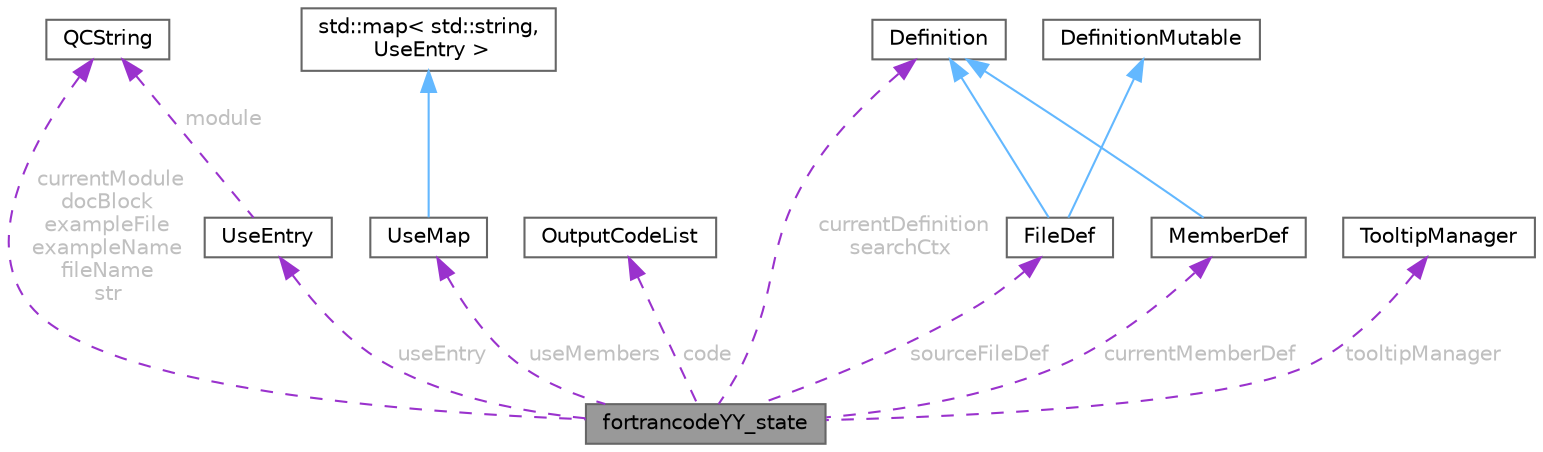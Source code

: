 digraph "fortrancodeYY_state"
{
 // INTERACTIVE_SVG=YES
 // LATEX_PDF_SIZE
  bgcolor="transparent";
  edge [fontname=Helvetica,fontsize=10,labelfontname=Helvetica,labelfontsize=10];
  node [fontname=Helvetica,fontsize=10,shape=box,height=0.2,width=0.4];
  Node1 [label="fortrancodeYY_state",height=0.2,width=0.4,color="gray40", fillcolor="grey60", style="filled", fontcolor="black",tooltip=" "];
  Node2 -> Node1 [dir="back",color="darkorchid3",style="dashed",label=" currentModule\ndocBlock\nexampleFile\nexampleName\nfileName\nstr",fontcolor="grey" ];
  Node2 [label="QCString",height=0.2,width=0.4,color="gray40", fillcolor="white", style="filled",URL="$d9/d45/class_q_c_string.html",tooltip="This is an alternative implementation of QCString."];
  Node3 -> Node1 [dir="back",color="darkorchid3",style="dashed",label=" useMembers",fontcolor="grey" ];
  Node3 [label="UseMap",height=0.2,width=0.4,color="gray40", fillcolor="white", style="filled",URL="$d2/d76/class_use_map.html",tooltip="module name -> list of ONLY/remote entries (module name = name of the module, which can be accessed v..."];
  Node4 -> Node3 [dir="back",color="steelblue1",style="solid"];
  Node4 [label="std::map\< std::string,\l UseEntry \>",height=0.2,width=0.4,color="gray40", fillcolor="white", style="filled",tooltip=" "];
  Node5 -> Node1 [dir="back",color="darkorchid3",style="dashed",label=" useEntry",fontcolor="grey" ];
  Node5 [label="UseEntry",height=0.2,width=0.4,color="gray40", fillcolor="white", style="filled",URL="$de/dd6/class_use_entry.html",tooltip="data of an use-statement"];
  Node2 -> Node5 [dir="back",color="darkorchid3",style="dashed",label=" module",fontcolor="grey" ];
  Node6 -> Node1 [dir="back",color="darkorchid3",style="dashed",label=" code",fontcolor="grey" ];
  Node6 [label="OutputCodeList",height=0.2,width=0.4,color="gray40", fillcolor="white", style="filled",URL="$db/d8e/class_output_code_list.html",tooltip="Class representing a list of different code generators."];
  Node7 -> Node1 [dir="back",color="darkorchid3",style="dashed",label=" currentDefinition\nsearchCtx",fontcolor="grey" ];
  Node7 [label="Definition",height=0.2,width=0.4,color="gray40", fillcolor="white", style="filled",URL="$d5/dcc/class_definition.html",tooltip="The common base class of all entity definitions found in the sources."];
  Node8 -> Node1 [dir="back",color="darkorchid3",style="dashed",label=" sourceFileDef",fontcolor="grey" ];
  Node8 [label="FileDef",height=0.2,width=0.4,color="gray40", fillcolor="white", style="filled",URL="$de/db0/class_file_def.html",tooltip="A model of a file symbol."];
  Node9 -> Node8 [dir="back",color="steelblue1",style="solid"];
  Node9 [label="DefinitionMutable",height=0.2,width=0.4,color="gray40", fillcolor="white", style="filled",URL="$d0/d46/class_definition_mutable.html",tooltip=" "];
  Node7 -> Node8 [dir="back",color="steelblue1",style="solid"];
  Node10 -> Node1 [dir="back",color="darkorchid3",style="dashed",label=" currentMemberDef",fontcolor="grey" ];
  Node10 [label="MemberDef",height=0.2,width=0.4,color="gray40", fillcolor="white", style="filled",URL="$da/d09/class_member_def.html",tooltip="A model of a class/file/namespace member symbol."];
  Node7 -> Node10 [dir="back",color="steelblue1",style="solid"];
  Node11 -> Node1 [dir="back",color="darkorchid3",style="dashed",label=" tooltipManager",fontcolor="grey" ];
  Node11 [label="TooltipManager",height=0.2,width=0.4,color="gray40", fillcolor="white", style="filled",URL="$d5/dae/class_tooltip_manager.html",tooltip="Class that manages the tooltips for a source file."];
}
